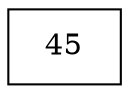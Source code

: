 digraph G { node[shape = box;] concentrate=true; graph[splines = ortho]; nodo0[shape = record label = "{45}"]nodo0}